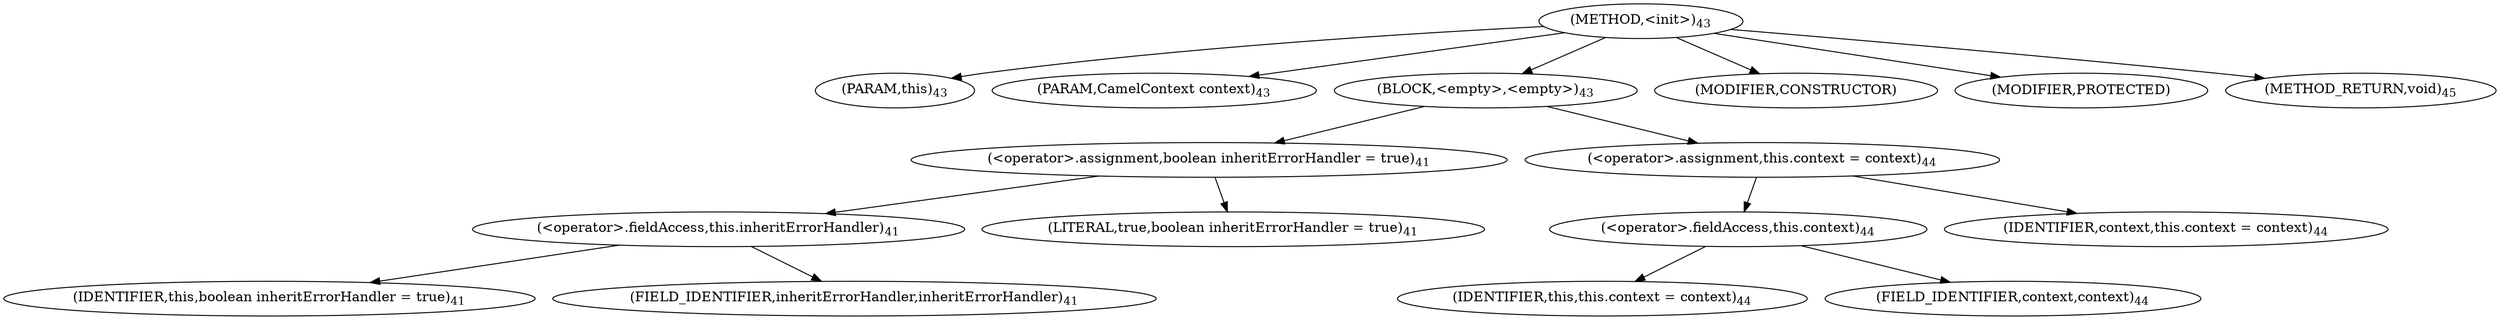 digraph "&lt;init&gt;" {  
"79" [label = <(METHOD,&lt;init&gt;)<SUB>43</SUB>> ]
"4" [label = <(PARAM,this)<SUB>43</SUB>> ]
"80" [label = <(PARAM,CamelContext context)<SUB>43</SUB>> ]
"81" [label = <(BLOCK,&lt;empty&gt;,&lt;empty&gt;)<SUB>43</SUB>> ]
"82" [label = <(&lt;operator&gt;.assignment,boolean inheritErrorHandler = true)<SUB>41</SUB>> ]
"83" [label = <(&lt;operator&gt;.fieldAccess,this.inheritErrorHandler)<SUB>41</SUB>> ]
"84" [label = <(IDENTIFIER,this,boolean inheritErrorHandler = true)<SUB>41</SUB>> ]
"85" [label = <(FIELD_IDENTIFIER,inheritErrorHandler,inheritErrorHandler)<SUB>41</SUB>> ]
"86" [label = <(LITERAL,true,boolean inheritErrorHandler = true)<SUB>41</SUB>> ]
"87" [label = <(&lt;operator&gt;.assignment,this.context = context)<SUB>44</SUB>> ]
"88" [label = <(&lt;operator&gt;.fieldAccess,this.context)<SUB>44</SUB>> ]
"3" [label = <(IDENTIFIER,this,this.context = context)<SUB>44</SUB>> ]
"89" [label = <(FIELD_IDENTIFIER,context,context)<SUB>44</SUB>> ]
"90" [label = <(IDENTIFIER,context,this.context = context)<SUB>44</SUB>> ]
"91" [label = <(MODIFIER,CONSTRUCTOR)> ]
"92" [label = <(MODIFIER,PROTECTED)> ]
"93" [label = <(METHOD_RETURN,void)<SUB>45</SUB>> ]
  "79" -> "4" 
  "79" -> "80" 
  "79" -> "81" 
  "79" -> "91" 
  "79" -> "92" 
  "79" -> "93" 
  "81" -> "82" 
  "81" -> "87" 
  "82" -> "83" 
  "82" -> "86" 
  "83" -> "84" 
  "83" -> "85" 
  "87" -> "88" 
  "87" -> "90" 
  "88" -> "3" 
  "88" -> "89" 
}
